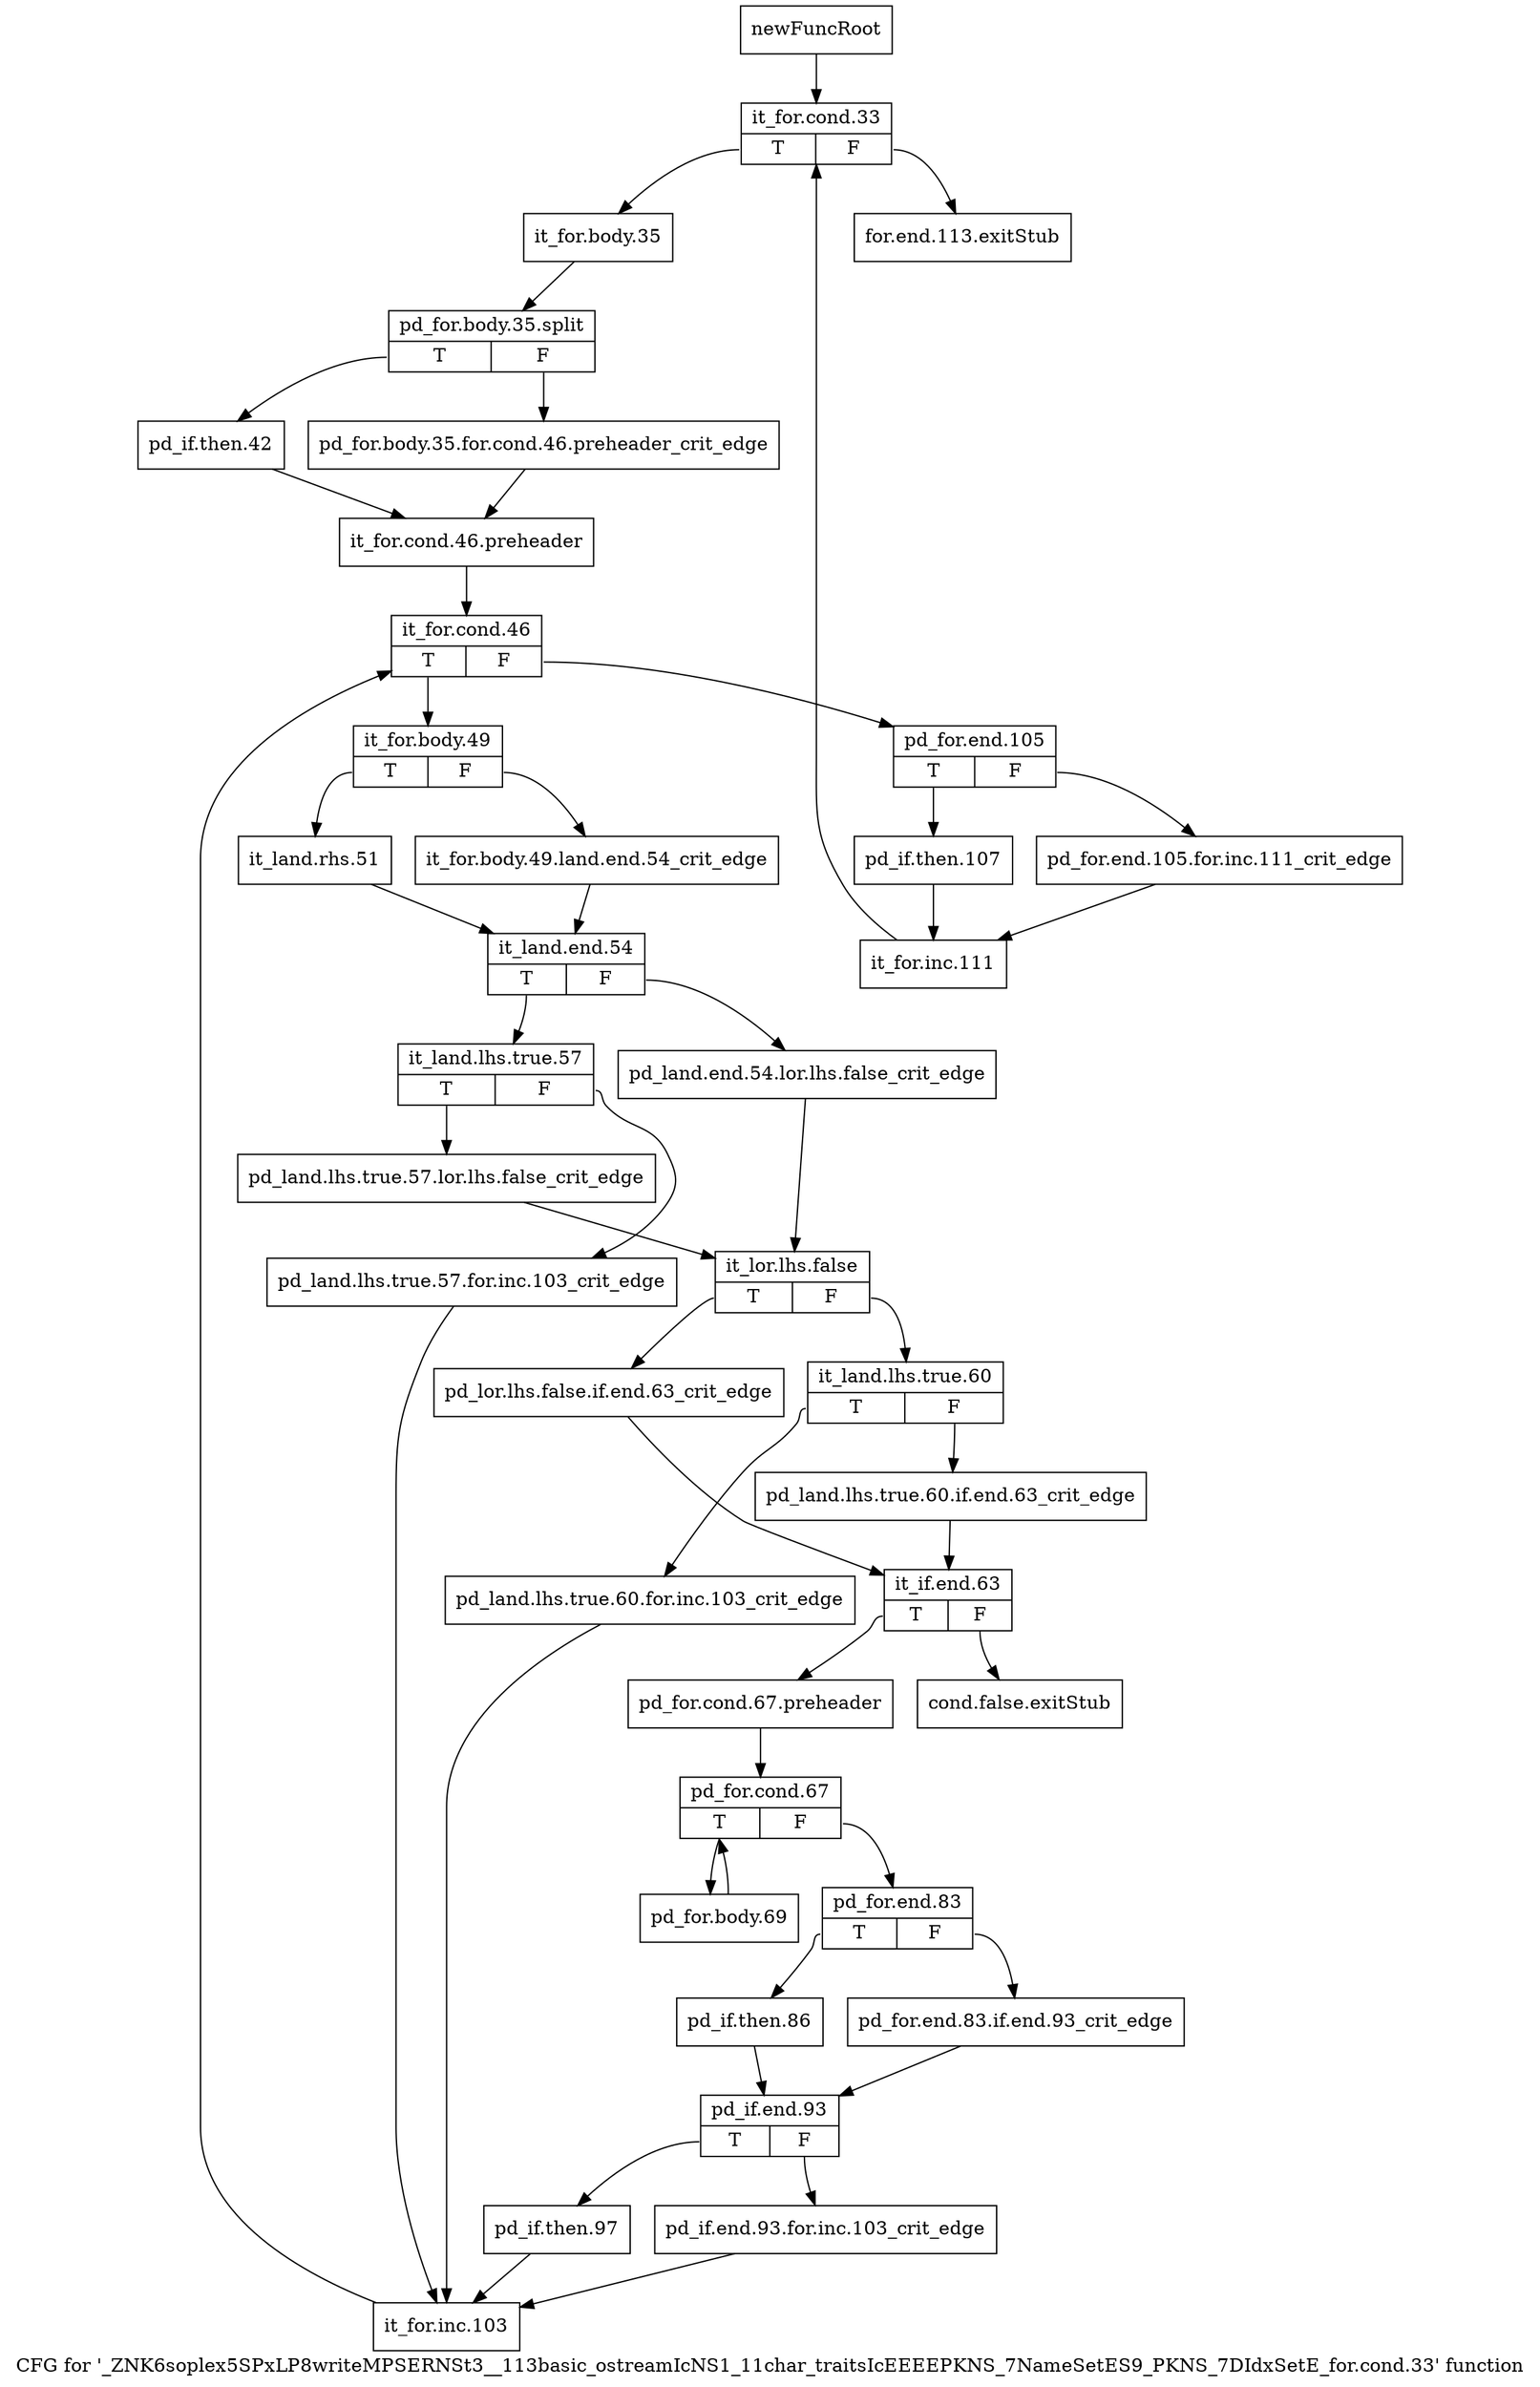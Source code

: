 digraph "CFG for '_ZNK6soplex5SPxLP8writeMPSERNSt3__113basic_ostreamIcNS1_11char_traitsIcEEEEPKNS_7NameSetES9_PKNS_7DIdxSetE_for.cond.33' function" {
	label="CFG for '_ZNK6soplex5SPxLP8writeMPSERNSt3__113basic_ostreamIcNS1_11char_traitsIcEEEEPKNS_7NameSetES9_PKNS_7DIdxSetE_for.cond.33' function";

	Node0x2e72000 [shape=record,label="{newFuncRoot}"];
	Node0x2e72000 -> Node0x2e720f0;
	Node0x2e72050 [shape=record,label="{for.end.113.exitStub}"];
	Node0x2e720a0 [shape=record,label="{cond.false.exitStub}"];
	Node0x2e720f0 [shape=record,label="{it_for.cond.33|{<s0>T|<s1>F}}"];
	Node0x2e720f0:s0 -> Node0x2e72140;
	Node0x2e720f0:s1 -> Node0x2e72050;
	Node0x2e72140 [shape=record,label="{it_for.body.35}"];
	Node0x2e72140 -> Node0x34dc520;
	Node0x34dc520 [shape=record,label="{pd_for.body.35.split|{<s0>T|<s1>F}}"];
	Node0x34dc520:s0 -> Node0x2e721e0;
	Node0x34dc520:s1 -> Node0x2e72190;
	Node0x2e72190 [shape=record,label="{pd_for.body.35.for.cond.46.preheader_crit_edge}"];
	Node0x2e72190 -> Node0x2e72230;
	Node0x2e721e0 [shape=record,label="{pd_if.then.42}"];
	Node0x2e721e0 -> Node0x2e72230;
	Node0x2e72230 [shape=record,label="{it_for.cond.46.preheader}"];
	Node0x2e72230 -> Node0x2e72280;
	Node0x2e72280 [shape=record,label="{it_for.cond.46|{<s0>T|<s1>F}}"];
	Node0x2e72280:s0 -> Node0x2e72410;
	Node0x2e72280:s1 -> Node0x2e722d0;
	Node0x2e722d0 [shape=record,label="{pd_for.end.105|{<s0>T|<s1>F}}"];
	Node0x2e722d0:s0 -> Node0x2e72370;
	Node0x2e722d0:s1 -> Node0x2e72320;
	Node0x2e72320 [shape=record,label="{pd_for.end.105.for.inc.111_crit_edge}"];
	Node0x2e72320 -> Node0x2e723c0;
	Node0x2e72370 [shape=record,label="{pd_if.then.107}"];
	Node0x2e72370 -> Node0x2e723c0;
	Node0x2e723c0 [shape=record,label="{it_for.inc.111}"];
	Node0x2e723c0 -> Node0x2e720f0;
	Node0x2e72410 [shape=record,label="{it_for.body.49|{<s0>T|<s1>F}}"];
	Node0x2e72410:s0 -> Node0x2e724b0;
	Node0x2e72410:s1 -> Node0x2e72460;
	Node0x2e72460 [shape=record,label="{it_for.body.49.land.end.54_crit_edge}"];
	Node0x2e72460 -> Node0x2e72500;
	Node0x2e724b0 [shape=record,label="{it_land.rhs.51}"];
	Node0x2e724b0 -> Node0x2e72500;
	Node0x2e72500 [shape=record,label="{it_land.end.54|{<s0>T|<s1>F}}"];
	Node0x2e72500:s0 -> Node0x2e725a0;
	Node0x2e72500:s1 -> Node0x2e72550;
	Node0x2e72550 [shape=record,label="{pd_land.end.54.lor.lhs.false_crit_edge}"];
	Node0x2e72550 -> Node0x2e72690;
	Node0x2e725a0 [shape=record,label="{it_land.lhs.true.57|{<s0>T|<s1>F}}"];
	Node0x2e725a0:s0 -> Node0x2e72640;
	Node0x2e725a0:s1 -> Node0x2e725f0;
	Node0x2e725f0 [shape=record,label="{pd_land.lhs.true.57.for.inc.103_crit_edge}"];
	Node0x2e725f0 -> Node0x2e72af0;
	Node0x2e72640 [shape=record,label="{pd_land.lhs.true.57.lor.lhs.false_crit_edge}"];
	Node0x2e72640 -> Node0x2e72690;
	Node0x2e72690 [shape=record,label="{it_lor.lhs.false|{<s0>T|<s1>F}}"];
	Node0x2e72690:s0 -> Node0x2e727d0;
	Node0x2e72690:s1 -> Node0x2e726e0;
	Node0x2e726e0 [shape=record,label="{it_land.lhs.true.60|{<s0>T|<s1>F}}"];
	Node0x2e726e0:s0 -> Node0x2e72780;
	Node0x2e726e0:s1 -> Node0x2e72730;
	Node0x2e72730 [shape=record,label="{pd_land.lhs.true.60.if.end.63_crit_edge}"];
	Node0x2e72730 -> Node0x2e72820;
	Node0x2e72780 [shape=record,label="{pd_land.lhs.true.60.for.inc.103_crit_edge}"];
	Node0x2e72780 -> Node0x2e72af0;
	Node0x2e727d0 [shape=record,label="{pd_lor.lhs.false.if.end.63_crit_edge}"];
	Node0x2e727d0 -> Node0x2e72820;
	Node0x2e72820 [shape=record,label="{it_if.end.63|{<s0>T|<s1>F}}"];
	Node0x2e72820:s0 -> Node0x2e72870;
	Node0x2e72820:s1 -> Node0x2e720a0;
	Node0x2e72870 [shape=record,label="{pd_for.cond.67.preheader}"];
	Node0x2e72870 -> Node0x2e728c0;
	Node0x2e728c0 [shape=record,label="{pd_for.cond.67|{<s0>T|<s1>F}}"];
	Node0x2e728c0:s0 -> Node0x2e72b40;
	Node0x2e728c0:s1 -> Node0x2e72910;
	Node0x2e72910 [shape=record,label="{pd_for.end.83|{<s0>T|<s1>F}}"];
	Node0x2e72910:s0 -> Node0x2e729b0;
	Node0x2e72910:s1 -> Node0x2e72960;
	Node0x2e72960 [shape=record,label="{pd_for.end.83.if.end.93_crit_edge}"];
	Node0x2e72960 -> Node0x2e72a00;
	Node0x2e729b0 [shape=record,label="{pd_if.then.86}"];
	Node0x2e729b0 -> Node0x2e72a00;
	Node0x2e72a00 [shape=record,label="{pd_if.end.93|{<s0>T|<s1>F}}"];
	Node0x2e72a00:s0 -> Node0x2e72aa0;
	Node0x2e72a00:s1 -> Node0x2e72a50;
	Node0x2e72a50 [shape=record,label="{pd_if.end.93.for.inc.103_crit_edge}"];
	Node0x2e72a50 -> Node0x2e72af0;
	Node0x2e72aa0 [shape=record,label="{pd_if.then.97}"];
	Node0x2e72aa0 -> Node0x2e72af0;
	Node0x2e72af0 [shape=record,label="{it_for.inc.103}"];
	Node0x2e72af0 -> Node0x2e72280;
	Node0x2e72b40 [shape=record,label="{pd_for.body.69}"];
	Node0x2e72b40 -> Node0x2e728c0;
}
